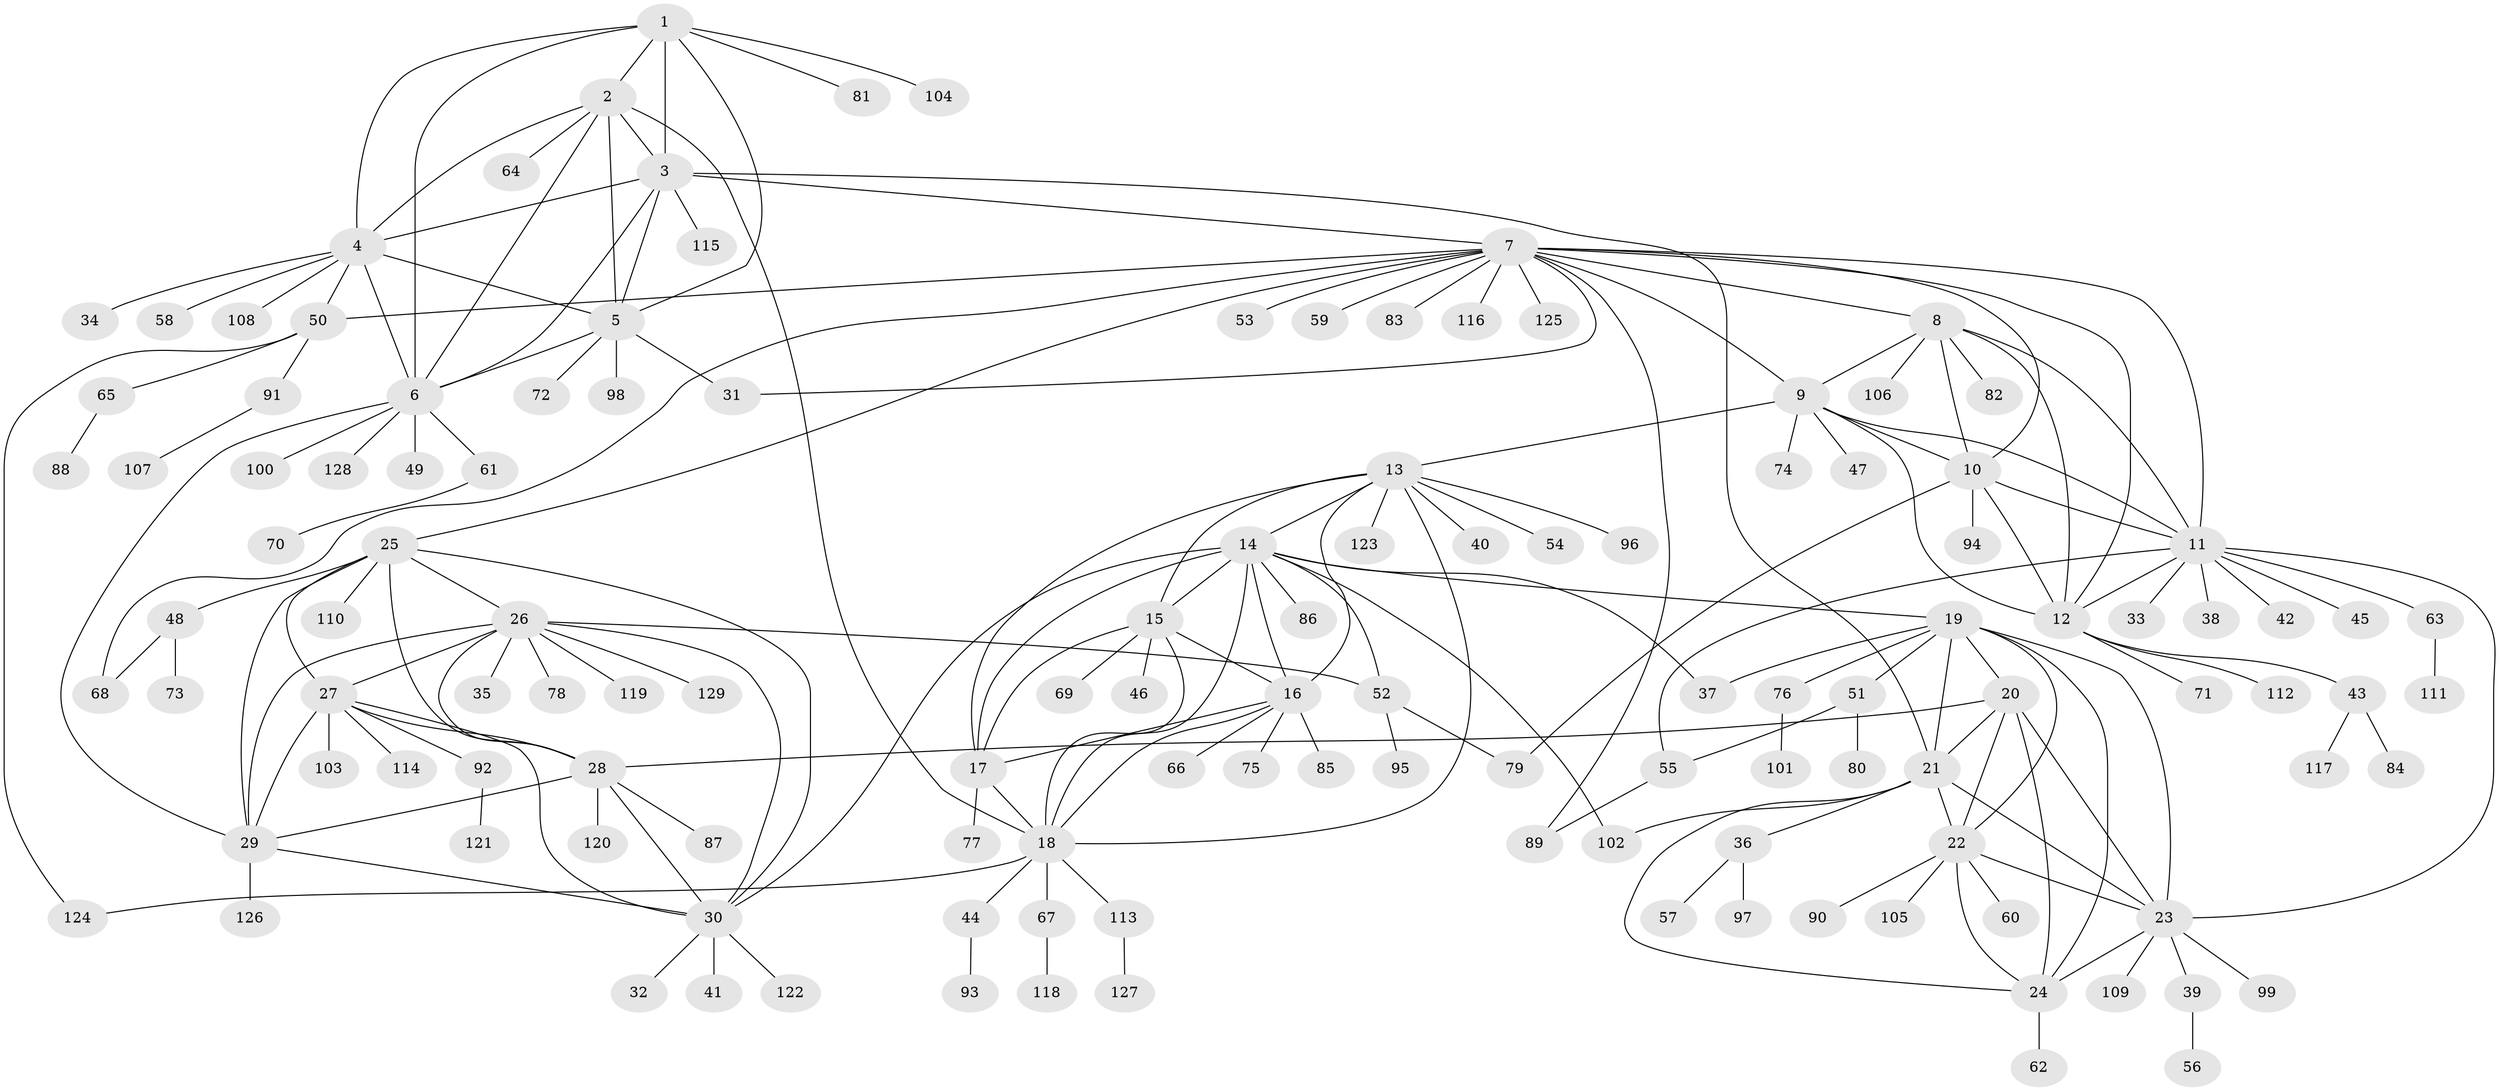 // Generated by graph-tools (version 1.1) at 2025/02/03/09/25 03:02:49]
// undirected, 129 vertices, 194 edges
graph export_dot {
graph [start="1"]
  node [color=gray90,style=filled];
  1;
  2;
  3;
  4;
  5;
  6;
  7;
  8;
  9;
  10;
  11;
  12;
  13;
  14;
  15;
  16;
  17;
  18;
  19;
  20;
  21;
  22;
  23;
  24;
  25;
  26;
  27;
  28;
  29;
  30;
  31;
  32;
  33;
  34;
  35;
  36;
  37;
  38;
  39;
  40;
  41;
  42;
  43;
  44;
  45;
  46;
  47;
  48;
  49;
  50;
  51;
  52;
  53;
  54;
  55;
  56;
  57;
  58;
  59;
  60;
  61;
  62;
  63;
  64;
  65;
  66;
  67;
  68;
  69;
  70;
  71;
  72;
  73;
  74;
  75;
  76;
  77;
  78;
  79;
  80;
  81;
  82;
  83;
  84;
  85;
  86;
  87;
  88;
  89;
  90;
  91;
  92;
  93;
  94;
  95;
  96;
  97;
  98;
  99;
  100;
  101;
  102;
  103;
  104;
  105;
  106;
  107;
  108;
  109;
  110;
  111;
  112;
  113;
  114;
  115;
  116;
  117;
  118;
  119;
  120;
  121;
  122;
  123;
  124;
  125;
  126;
  127;
  128;
  129;
  1 -- 2;
  1 -- 3;
  1 -- 4;
  1 -- 5;
  1 -- 6;
  1 -- 81;
  1 -- 104;
  2 -- 3;
  2 -- 4;
  2 -- 5;
  2 -- 6;
  2 -- 18;
  2 -- 64;
  3 -- 4;
  3 -- 5;
  3 -- 6;
  3 -- 7;
  3 -- 21;
  3 -- 115;
  4 -- 5;
  4 -- 6;
  4 -- 34;
  4 -- 50;
  4 -- 58;
  4 -- 108;
  5 -- 6;
  5 -- 31;
  5 -- 72;
  5 -- 98;
  6 -- 29;
  6 -- 49;
  6 -- 61;
  6 -- 100;
  6 -- 128;
  7 -- 8;
  7 -- 9;
  7 -- 10;
  7 -- 11;
  7 -- 12;
  7 -- 25;
  7 -- 31;
  7 -- 50;
  7 -- 53;
  7 -- 59;
  7 -- 68;
  7 -- 83;
  7 -- 89;
  7 -- 116;
  7 -- 125;
  8 -- 9;
  8 -- 10;
  8 -- 11;
  8 -- 12;
  8 -- 82;
  8 -- 106;
  9 -- 10;
  9 -- 11;
  9 -- 12;
  9 -- 13;
  9 -- 47;
  9 -- 74;
  10 -- 11;
  10 -- 12;
  10 -- 79;
  10 -- 94;
  11 -- 12;
  11 -- 23;
  11 -- 33;
  11 -- 38;
  11 -- 42;
  11 -- 45;
  11 -- 55;
  11 -- 63;
  12 -- 43;
  12 -- 71;
  12 -- 112;
  13 -- 14;
  13 -- 15;
  13 -- 16;
  13 -- 17;
  13 -- 18;
  13 -- 40;
  13 -- 54;
  13 -- 96;
  13 -- 123;
  14 -- 15;
  14 -- 16;
  14 -- 17;
  14 -- 18;
  14 -- 19;
  14 -- 30;
  14 -- 37;
  14 -- 52;
  14 -- 86;
  14 -- 102;
  15 -- 16;
  15 -- 17;
  15 -- 18;
  15 -- 46;
  15 -- 69;
  16 -- 17;
  16 -- 18;
  16 -- 66;
  16 -- 75;
  16 -- 85;
  17 -- 18;
  17 -- 77;
  18 -- 44;
  18 -- 67;
  18 -- 113;
  18 -- 124;
  19 -- 20;
  19 -- 21;
  19 -- 22;
  19 -- 23;
  19 -- 24;
  19 -- 37;
  19 -- 51;
  19 -- 76;
  20 -- 21;
  20 -- 22;
  20 -- 23;
  20 -- 24;
  20 -- 28;
  21 -- 22;
  21 -- 23;
  21 -- 24;
  21 -- 36;
  21 -- 102;
  22 -- 23;
  22 -- 24;
  22 -- 60;
  22 -- 90;
  22 -- 105;
  23 -- 24;
  23 -- 39;
  23 -- 99;
  23 -- 109;
  24 -- 62;
  25 -- 26;
  25 -- 27;
  25 -- 28;
  25 -- 29;
  25 -- 30;
  25 -- 48;
  25 -- 110;
  26 -- 27;
  26 -- 28;
  26 -- 29;
  26 -- 30;
  26 -- 35;
  26 -- 52;
  26 -- 78;
  26 -- 119;
  26 -- 129;
  27 -- 28;
  27 -- 29;
  27 -- 30;
  27 -- 92;
  27 -- 103;
  27 -- 114;
  28 -- 29;
  28 -- 30;
  28 -- 87;
  28 -- 120;
  29 -- 30;
  29 -- 126;
  30 -- 32;
  30 -- 41;
  30 -- 122;
  36 -- 57;
  36 -- 97;
  39 -- 56;
  43 -- 84;
  43 -- 117;
  44 -- 93;
  48 -- 68;
  48 -- 73;
  50 -- 65;
  50 -- 91;
  50 -- 124;
  51 -- 55;
  51 -- 80;
  52 -- 79;
  52 -- 95;
  55 -- 89;
  61 -- 70;
  63 -- 111;
  65 -- 88;
  67 -- 118;
  76 -- 101;
  91 -- 107;
  92 -- 121;
  113 -- 127;
}
